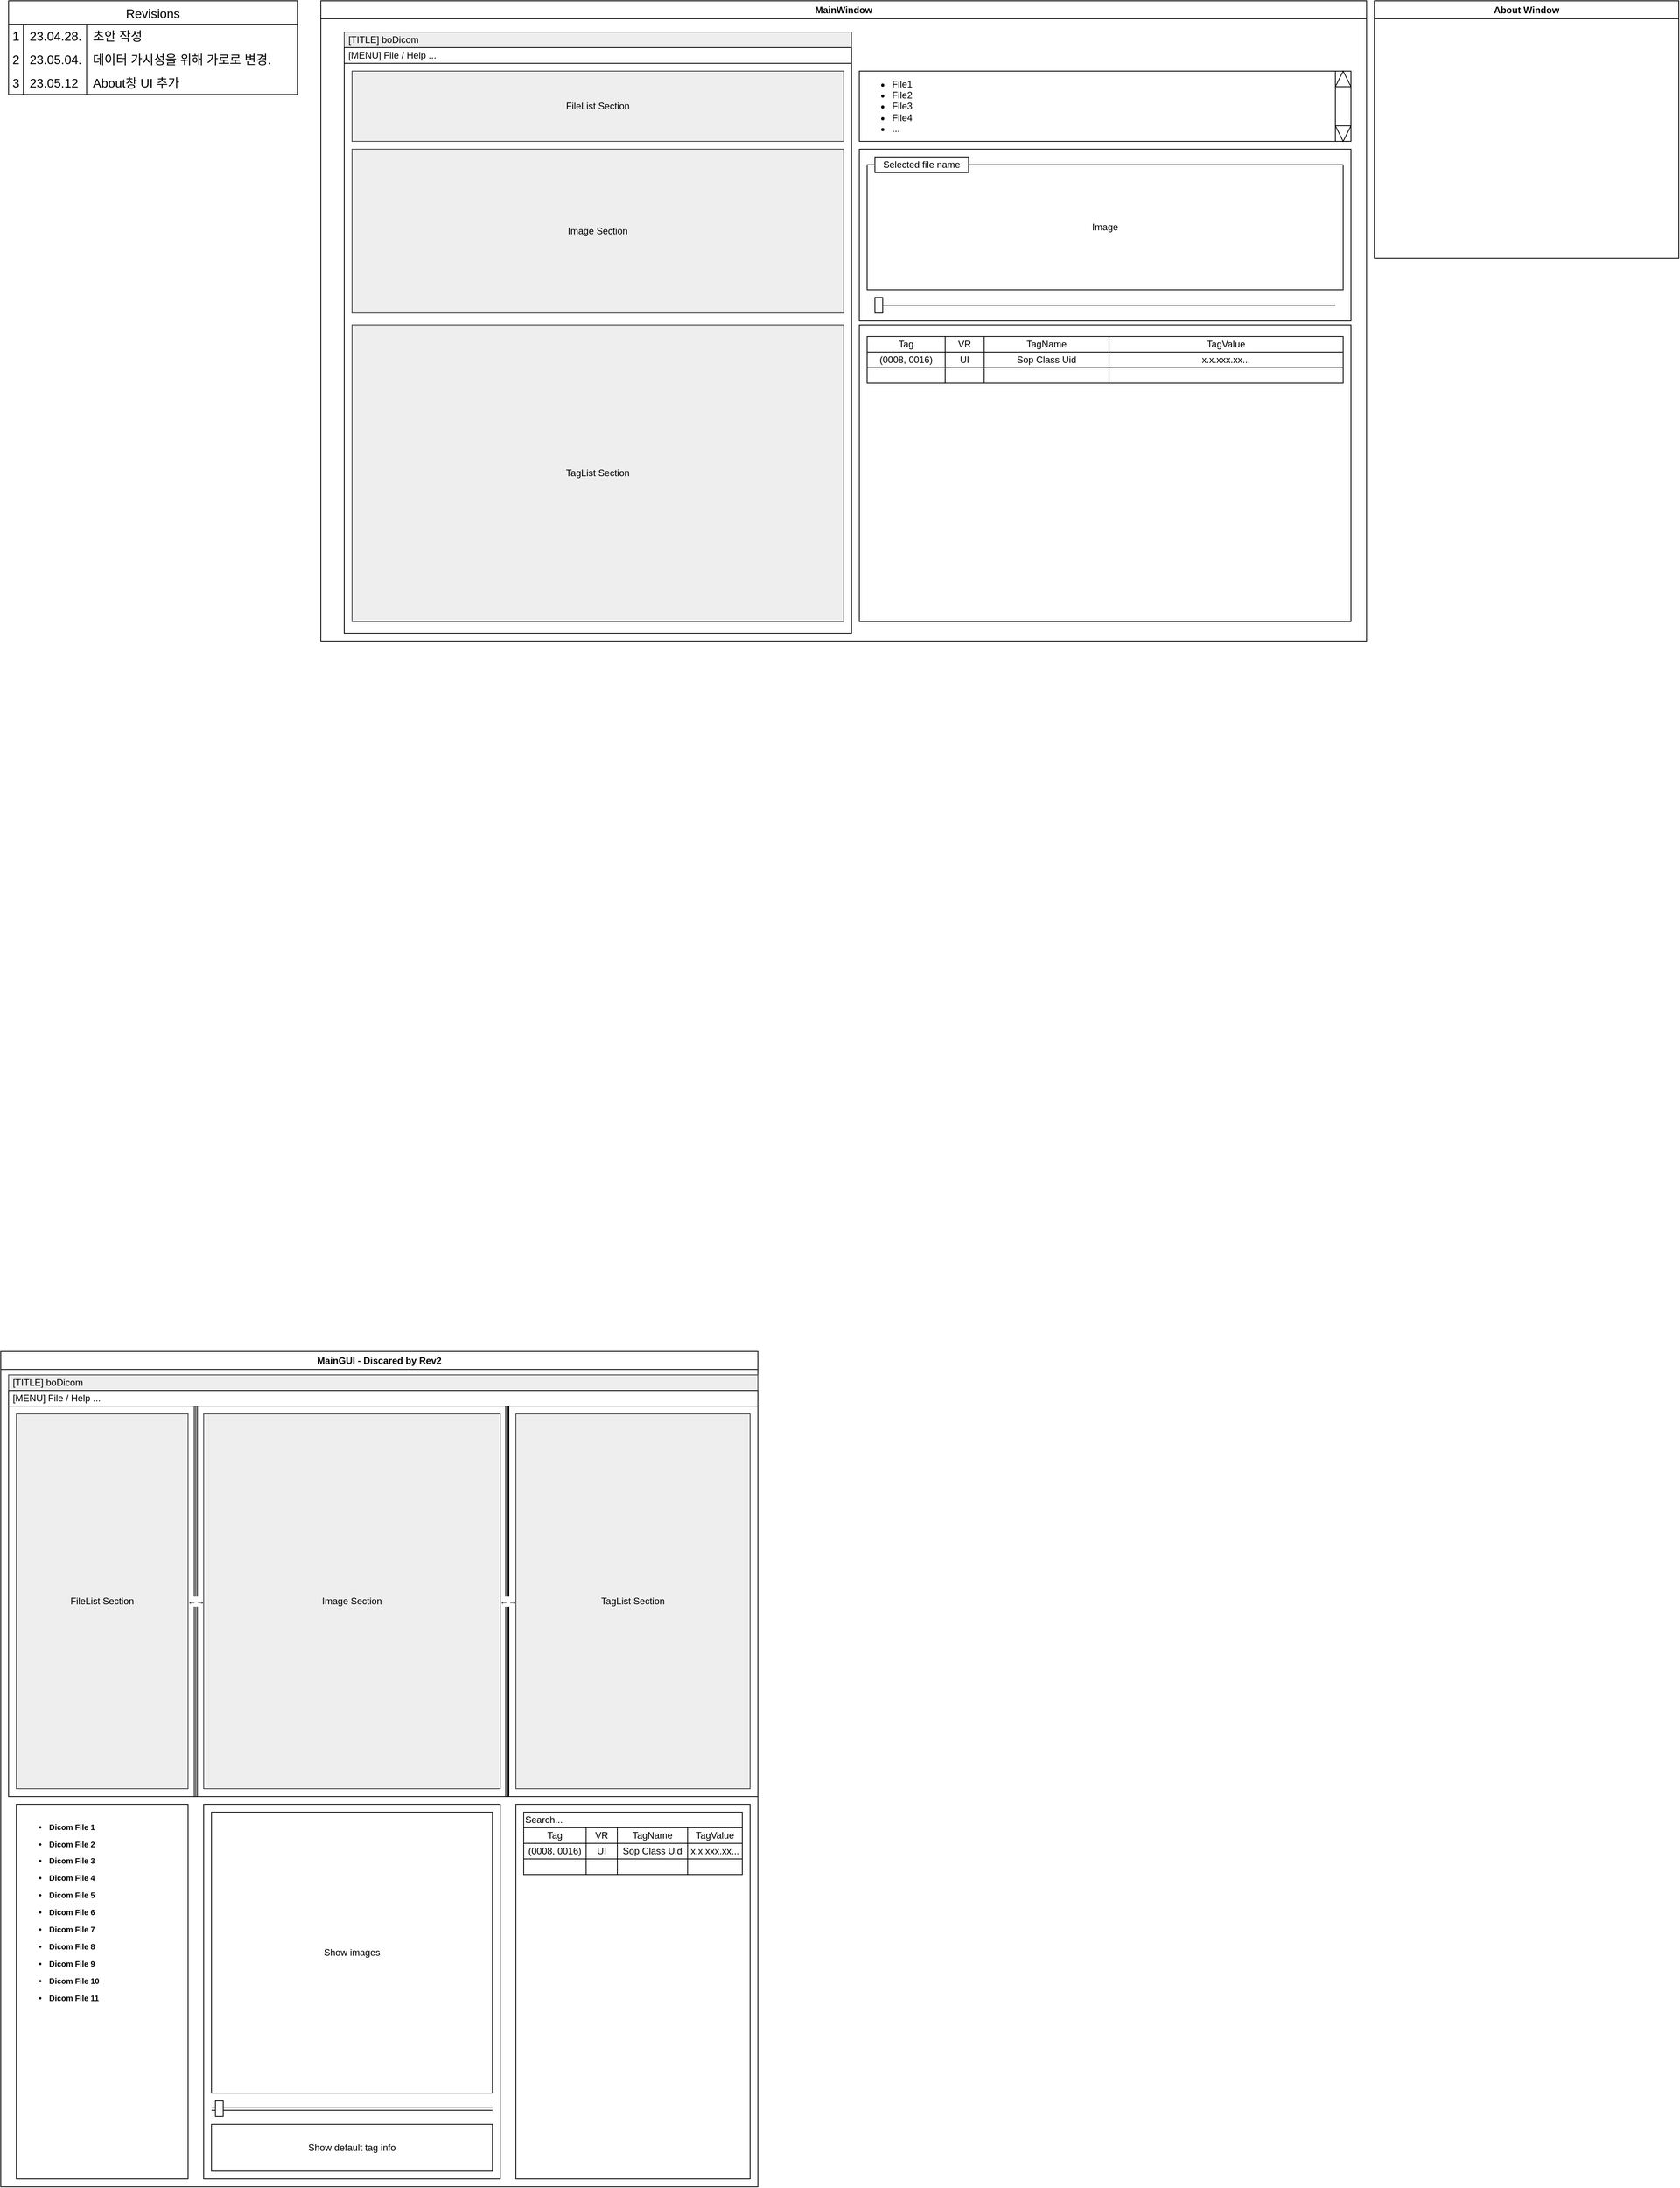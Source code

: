 <mxfile version="21.2.1" type="device">
  <diagram name="Page-1" id="03018318-947c-dd8e-b7a3-06fadd420f32">
    <mxGraphModel dx="2766" dy="989" grid="1" gridSize="10" guides="1" tooltips="1" connect="1" arrows="1" fold="1" page="1" pageScale="1" pageWidth="1100" pageHeight="850" background="#ffffff" math="0" shadow="0">
      <root>
        <mxCell id="0" />
        <mxCell id="1" parent="0" />
        <mxCell id="80iF3O7qkHXSTFUTzdZd-7" value="Revisions" style="shape=table;startSize=30;container=1;collapsible=0;childLayout=tableLayout;fixedRows=1;rowLines=0;fontStyle=0;strokeColor=default;fontSize=16;" vertex="1" parent="1">
          <mxGeometry x="-1070" y="20" width="370" height="120" as="geometry" />
        </mxCell>
        <mxCell id="80iF3O7qkHXSTFUTzdZd-8" value="" style="shape=tableRow;horizontal=0;startSize=0;swimlaneHead=0;swimlaneBody=0;top=0;left=0;bottom=0;right=0;collapsible=0;dropTarget=0;fillColor=none;points=[[0,0.5],[1,0.5]];portConstraint=eastwest;strokeColor=inherit;fontSize=16;" vertex="1" parent="80iF3O7qkHXSTFUTzdZd-7">
          <mxGeometry y="30" width="370" height="30" as="geometry" />
        </mxCell>
        <mxCell id="80iF3O7qkHXSTFUTzdZd-9" value="1" style="shape=partialRectangle;html=1;whiteSpace=wrap;connectable=0;fillColor=none;top=0;left=0;bottom=0;right=0;overflow=hidden;pointerEvents=1;strokeColor=inherit;fontSize=16;" vertex="1" parent="80iF3O7qkHXSTFUTzdZd-8">
          <mxGeometry width="19" height="30" as="geometry">
            <mxRectangle width="19" height="30" as="alternateBounds" />
          </mxGeometry>
        </mxCell>
        <mxCell id="80iF3O7qkHXSTFUTzdZd-10" value="23.04.28.&amp;nbsp;" style="shape=partialRectangle;html=1;whiteSpace=wrap;connectable=0;fillColor=none;top=0;left=0;bottom=0;right=0;align=left;spacingLeft=6;overflow=hidden;strokeColor=inherit;fontSize=16;" vertex="1" parent="80iF3O7qkHXSTFUTzdZd-8">
          <mxGeometry x="19" width="81" height="30" as="geometry">
            <mxRectangle width="81" height="30" as="alternateBounds" />
          </mxGeometry>
        </mxCell>
        <mxCell id="80iF3O7qkHXSTFUTzdZd-17" value="&lt;span style=&quot;color: rgb(0, 0, 0); font-family: Helvetica; font-size: 16px; font-style: normal; font-variant-ligatures: normal; font-variant-caps: normal; font-weight: 400; letter-spacing: normal; orphans: 2; text-align: left; text-indent: 0px; text-transform: none; widows: 2; word-spacing: 0px; -webkit-text-stroke-width: 0px; background-color: rgb(251, 251, 251); text-decoration-thickness: initial; text-decoration-style: initial; text-decoration-color: initial; float: none; display: inline !important;&quot;&gt;초안 작성&lt;/span&gt;" style="shape=partialRectangle;html=1;whiteSpace=wrap;connectable=0;fillColor=none;top=0;left=0;bottom=0;right=0;align=left;spacingLeft=6;overflow=hidden;strokeColor=inherit;fontSize=16;" vertex="1" parent="80iF3O7qkHXSTFUTzdZd-8">
          <mxGeometry x="100" width="270" height="30" as="geometry">
            <mxRectangle width="270" height="30" as="alternateBounds" />
          </mxGeometry>
        </mxCell>
        <mxCell id="80iF3O7qkHXSTFUTzdZd-11" value="" style="shape=tableRow;horizontal=0;startSize=0;swimlaneHead=0;swimlaneBody=0;top=0;left=0;bottom=0;right=0;collapsible=0;dropTarget=0;fillColor=none;points=[[0,0.5],[1,0.5]];portConstraint=eastwest;strokeColor=inherit;fontSize=16;" vertex="1" parent="80iF3O7qkHXSTFUTzdZd-7">
          <mxGeometry y="60" width="370" height="30" as="geometry" />
        </mxCell>
        <mxCell id="80iF3O7qkHXSTFUTzdZd-12" value="2" style="shape=partialRectangle;html=1;whiteSpace=wrap;connectable=0;fillColor=none;top=0;left=0;bottom=0;right=0;overflow=hidden;strokeColor=inherit;fontSize=16;" vertex="1" parent="80iF3O7qkHXSTFUTzdZd-11">
          <mxGeometry width="19" height="30" as="geometry">
            <mxRectangle width="19" height="30" as="alternateBounds" />
          </mxGeometry>
        </mxCell>
        <mxCell id="80iF3O7qkHXSTFUTzdZd-13" value="23.05.04." style="shape=partialRectangle;html=1;whiteSpace=wrap;connectable=0;fillColor=none;top=0;left=0;bottom=0;right=0;align=left;spacingLeft=6;overflow=hidden;strokeColor=inherit;fontSize=16;" vertex="1" parent="80iF3O7qkHXSTFUTzdZd-11">
          <mxGeometry x="19" width="81" height="30" as="geometry">
            <mxRectangle width="81" height="30" as="alternateBounds" />
          </mxGeometry>
        </mxCell>
        <mxCell id="80iF3O7qkHXSTFUTzdZd-18" value="&lt;span style=&quot;color: rgb(0, 0, 0); font-family: Helvetica; font-size: 16px; font-style: normal; font-variant-ligatures: normal; font-variant-caps: normal; font-weight: 400; letter-spacing: normal; orphans: 2; text-align: left; text-indent: 0px; text-transform: none; widows: 2; word-spacing: 0px; -webkit-text-stroke-width: 0px; background-color: rgb(251, 251, 251); text-decoration-thickness: initial; text-decoration-style: initial; text-decoration-color: initial; float: none; display: inline !important;&quot;&gt;데이터 가시성을 위해 가로로 변경.&lt;/span&gt;" style="shape=partialRectangle;html=1;whiteSpace=wrap;connectable=0;fillColor=none;top=0;left=0;bottom=0;right=0;align=left;spacingLeft=6;overflow=hidden;strokeColor=inherit;fontSize=16;" vertex="1" parent="80iF3O7qkHXSTFUTzdZd-11">
          <mxGeometry x="100" width="270" height="30" as="geometry">
            <mxRectangle width="270" height="30" as="alternateBounds" />
          </mxGeometry>
        </mxCell>
        <mxCell id="80iF3O7qkHXSTFUTzdZd-14" value="" style="shape=tableRow;horizontal=0;startSize=0;swimlaneHead=0;swimlaneBody=0;top=0;left=0;bottom=0;right=0;collapsible=0;dropTarget=0;fillColor=none;points=[[0,0.5],[1,0.5]];portConstraint=eastwest;strokeColor=inherit;fontSize=16;" vertex="1" parent="80iF3O7qkHXSTFUTzdZd-7">
          <mxGeometry y="90" width="370" height="30" as="geometry" />
        </mxCell>
        <mxCell id="80iF3O7qkHXSTFUTzdZd-15" value="3" style="shape=partialRectangle;html=1;whiteSpace=wrap;connectable=0;fillColor=none;top=0;left=0;bottom=0;right=0;overflow=hidden;strokeColor=inherit;fontSize=16;" vertex="1" parent="80iF3O7qkHXSTFUTzdZd-14">
          <mxGeometry width="19" height="30" as="geometry">
            <mxRectangle width="19" height="30" as="alternateBounds" />
          </mxGeometry>
        </mxCell>
        <mxCell id="80iF3O7qkHXSTFUTzdZd-16" value="23.05.12" style="shape=partialRectangle;html=1;whiteSpace=wrap;connectable=0;fillColor=none;top=0;left=0;bottom=0;right=0;align=left;spacingLeft=6;overflow=hidden;strokeColor=inherit;fontSize=16;" vertex="1" parent="80iF3O7qkHXSTFUTzdZd-14">
          <mxGeometry x="19" width="81" height="30" as="geometry">
            <mxRectangle width="81" height="30" as="alternateBounds" />
          </mxGeometry>
        </mxCell>
        <mxCell id="80iF3O7qkHXSTFUTzdZd-19" value="About창 UI 추가" style="shape=partialRectangle;html=1;whiteSpace=wrap;connectable=0;fillColor=none;top=0;left=0;bottom=0;right=0;align=left;spacingLeft=6;overflow=hidden;strokeColor=inherit;fontSize=16;" vertex="1" parent="80iF3O7qkHXSTFUTzdZd-14">
          <mxGeometry x="100" width="270" height="30" as="geometry">
            <mxRectangle width="270" height="30" as="alternateBounds" />
          </mxGeometry>
        </mxCell>
        <mxCell id="80iF3O7qkHXSTFUTzdZd-22" value="MainGUI - Discared by Rev2" style="swimlane;whiteSpace=wrap;html=1;" vertex="1" parent="1">
          <mxGeometry x="-1080" y="1750" width="970" height="1070" as="geometry" />
        </mxCell>
        <mxCell id="nP_nll61NOsiGRVxidjP-2" value="" style="rounded=0;whiteSpace=wrap;html=1;" parent="80iF3O7qkHXSTFUTzdZd-22" vertex="1">
          <mxGeometry x="10" y="30" width="960" height="540" as="geometry" />
        </mxCell>
        <mxCell id="nP_nll61NOsiGRVxidjP-3" value="&amp;nbsp;[TITLE] boDicom" style="rounded=0;whiteSpace=wrap;html=1;align=left;fillColor=#eeeeee;strokeColor=#36393d;" parent="80iF3O7qkHXSTFUTzdZd-22" vertex="1">
          <mxGeometry x="10" y="30" width="960" height="20" as="geometry" />
        </mxCell>
        <mxCell id="nP_nll61NOsiGRVxidjP-4" value="&amp;nbsp;[MENU] File / Help ..." style="rounded=0;whiteSpace=wrap;html=1;align=left;" parent="80iF3O7qkHXSTFUTzdZd-22" vertex="1">
          <mxGeometry x="10" y="50" width="960" height="20" as="geometry" />
        </mxCell>
        <mxCell id="nP_nll61NOsiGRVxidjP-5" value="" style="rounded=0;whiteSpace=wrap;html=1;" parent="80iF3O7qkHXSTFUTzdZd-22" vertex="1">
          <mxGeometry x="10" y="70" width="240" height="500" as="geometry" />
        </mxCell>
        <mxCell id="nP_nll61NOsiGRVxidjP-6" value="" style="rounded=0;whiteSpace=wrap;html=1;" parent="80iF3O7qkHXSTFUTzdZd-22" vertex="1">
          <mxGeometry x="250" y="70" width="400" height="500" as="geometry" />
        </mxCell>
        <mxCell id="nP_nll61NOsiGRVxidjP-7" value="" style="rounded=0;whiteSpace=wrap;html=1;" parent="80iF3O7qkHXSTFUTzdZd-22" vertex="1">
          <mxGeometry x="650" y="70" width="320" height="500" as="geometry" />
        </mxCell>
        <mxCell id="nP_nll61NOsiGRVxidjP-15" value="←→  " style="shape=link;html=1;rounded=0;exitX=0;exitY=0;exitDx=0;exitDy=0;entryX=1;entryY=1;entryDx=0;entryDy=0;" parent="80iF3O7qkHXSTFUTzdZd-22" source="nP_nll61NOsiGRVxidjP-6" target="nP_nll61NOsiGRVxidjP-5" edge="1">
          <mxGeometry width="100" relative="1" as="geometry">
            <mxPoint x="440" y="330" as="sourcePoint" />
            <mxPoint x="540" y="330" as="targetPoint" />
          </mxGeometry>
        </mxCell>
        <mxCell id="nP_nll61NOsiGRVxidjP-16" value="" style="shape=link;html=1;rounded=0;exitX=0;exitY=0;exitDx=0;exitDy=0;entryX=1;entryY=1;entryDx=0;entryDy=0;" parent="80iF3O7qkHXSTFUTzdZd-22" edge="1">
          <mxGeometry width="100" relative="1" as="geometry">
            <mxPoint x="649" y="70" as="sourcePoint" />
            <mxPoint x="649" y="570" as="targetPoint" />
          </mxGeometry>
        </mxCell>
        <mxCell id="nP_nll61NOsiGRVxidjP-17" value="←→  " style="edgeLabel;html=1;align=center;verticalAlign=middle;resizable=0;points=[];" parent="nP_nll61NOsiGRVxidjP-16" vertex="1" connectable="0">
          <mxGeometry x="0.108" y="4" relative="1" as="geometry">
            <mxPoint x="-3" y="-27" as="offset" />
          </mxGeometry>
        </mxCell>
        <mxCell id="nP_nll61NOsiGRVxidjP-18" value="Image Section" style="rounded=0;whiteSpace=wrap;html=1;fillColor=#eeeeee;strokeColor=#36393d;" parent="80iF3O7qkHXSTFUTzdZd-22" vertex="1">
          <mxGeometry x="260" y="80" width="380" height="480" as="geometry" />
        </mxCell>
        <mxCell id="nP_nll61NOsiGRVxidjP-19" value="FileList Section" style="rounded=0;whiteSpace=wrap;html=1;fillColor=#eeeeee;strokeColor=#36393d;" parent="80iF3O7qkHXSTFUTzdZd-22" vertex="1">
          <mxGeometry x="20" y="80" width="220" height="480" as="geometry" />
        </mxCell>
        <mxCell id="nP_nll61NOsiGRVxidjP-20" value="TagList Section" style="rounded=0;whiteSpace=wrap;html=1;fillColor=#eeeeee;strokeColor=#36393d;" parent="80iF3O7qkHXSTFUTzdZd-22" vertex="1">
          <mxGeometry x="660" y="80" width="300" height="480" as="geometry" />
        </mxCell>
        <mxCell id="nP_nll61NOsiGRVxidjP-21" value="" style="rounded=0;whiteSpace=wrap;html=1;" parent="80iF3O7qkHXSTFUTzdZd-22" vertex="1">
          <mxGeometry x="260" y="580" width="380" height="480" as="geometry" />
        </mxCell>
        <mxCell id="nP_nll61NOsiGRVxidjP-22" value="" style="rounded=0;whiteSpace=wrap;html=1;" parent="80iF3O7qkHXSTFUTzdZd-22" vertex="1">
          <mxGeometry x="20" y="580" width="220" height="480" as="geometry" />
        </mxCell>
        <mxCell id="nP_nll61NOsiGRVxidjP-40" value="&lt;h5&gt;&lt;ul&gt;&lt;li&gt;Dicom File 1&lt;/li&gt;&lt;/ul&gt;&lt;ul&gt;&lt;li style=&quot;border-color: var(--border-color);&quot;&gt;Dicom File 2&lt;/li&gt;&lt;/ul&gt;&lt;ul&gt;&lt;li style=&quot;border-color: var(--border-color);&quot;&gt;Dicom File 3&lt;/li&gt;&lt;/ul&gt;&lt;ul&gt;&lt;li style=&quot;border-color: var(--border-color);&quot;&gt;Dicom File 4&lt;/li&gt;&lt;/ul&gt;&lt;ul&gt;&lt;li style=&quot;border-color: var(--border-color);&quot;&gt;Dicom File 5&lt;/li&gt;&lt;/ul&gt;&lt;ul&gt;&lt;li style=&quot;border-color: var(--border-color);&quot;&gt;Dicom File 6&lt;/li&gt;&lt;/ul&gt;&lt;ul&gt;&lt;li style=&quot;border-color: var(--border-color);&quot;&gt;Dicom File 7&lt;/li&gt;&lt;/ul&gt;&lt;ul&gt;&lt;li style=&quot;border-color: var(--border-color);&quot;&gt;Dicom File 8&lt;/li&gt;&lt;/ul&gt;&lt;ul&gt;&lt;li style=&quot;border-color: var(--border-color);&quot;&gt;Dicom File 9&lt;/li&gt;&lt;/ul&gt;&lt;ul&gt;&lt;li style=&quot;border-color: var(--border-color);&quot;&gt;Dicom File 10&lt;/li&gt;&lt;/ul&gt;&lt;ul&gt;&lt;li style=&quot;border-color: var(--border-color);&quot;&gt;Dicom File 11&lt;/li&gt;&lt;/ul&gt;&lt;/h5&gt;" style="text;strokeColor=none;fillColor=none;html=1;whiteSpace=wrap;verticalAlign=top;overflow=hidden;" parent="80iF3O7qkHXSTFUTzdZd-22" vertex="1">
          <mxGeometry x="20" y="580" width="220" height="480" as="geometry" />
        </mxCell>
        <mxCell id="nP_nll61NOsiGRVxidjP-41" value="Show images" style="rounded=0;whiteSpace=wrap;html=1;" parent="80iF3O7qkHXSTFUTzdZd-22" vertex="1">
          <mxGeometry x="270" y="590" width="360" height="360" as="geometry" />
        </mxCell>
        <mxCell id="nP_nll61NOsiGRVxidjP-47" value="" style="shape=link;html=1;rounded=0;" parent="80iF3O7qkHXSTFUTzdZd-22" target="nP_nll61NOsiGRVxidjP-46" edge="1">
          <mxGeometry width="100" relative="1" as="geometry">
            <mxPoint x="270" y="970" as="sourcePoint" />
            <mxPoint x="630" y="970" as="targetPoint" />
          </mxGeometry>
        </mxCell>
        <mxCell id="nP_nll61NOsiGRVxidjP-48" value="" style="group" parent="80iF3O7qkHXSTFUTzdZd-22" vertex="1" connectable="0">
          <mxGeometry x="275" y="960" width="355" height="20" as="geometry" />
        </mxCell>
        <mxCell id="nP_nll61NOsiGRVxidjP-45" value="" style="shape=link;html=1;rounded=0;" parent="nP_nll61NOsiGRVxidjP-48" source="nP_nll61NOsiGRVxidjP-46" edge="1">
          <mxGeometry width="100" relative="1" as="geometry">
            <mxPoint x="-5" y="10" as="sourcePoint" />
            <mxPoint x="355" y="10" as="targetPoint" />
          </mxGeometry>
        </mxCell>
        <mxCell id="nP_nll61NOsiGRVxidjP-46" value="" style="rounded=0;whiteSpace=wrap;html=1;" parent="nP_nll61NOsiGRVxidjP-48" vertex="1">
          <mxGeometry width="10" height="20" as="geometry" />
        </mxCell>
        <mxCell id="nP_nll61NOsiGRVxidjP-50" value="Show default tag info" style="rounded=0;whiteSpace=wrap;html=1;" parent="80iF3O7qkHXSTFUTzdZd-22" vertex="1">
          <mxGeometry x="270" y="990" width="360" height="60" as="geometry" />
        </mxCell>
        <mxCell id="nP_nll61NOsiGRVxidjP-51" value="" style="rounded=0;whiteSpace=wrap;html=1;" parent="80iF3O7qkHXSTFUTzdZd-22" vertex="1">
          <mxGeometry x="660" y="580" width="300" height="480" as="geometry" />
        </mxCell>
        <mxCell id="nP_nll61NOsiGRVxidjP-52" value="Search..." style="rounded=0;whiteSpace=wrap;html=1;align=left;" parent="80iF3O7qkHXSTFUTzdZd-22" vertex="1">
          <mxGeometry x="670" y="590" width="280" height="20" as="geometry" />
        </mxCell>
        <mxCell id="nP_nll61NOsiGRVxidjP-80" value="" style="shape=table;startSize=0;container=1;collapsible=0;childLayout=tableLayout;fontSize=16;" parent="80iF3O7qkHXSTFUTzdZd-22" vertex="1">
          <mxGeometry x="670" y="610" width="280" height="60" as="geometry" />
        </mxCell>
        <mxCell id="nP_nll61NOsiGRVxidjP-81" value="" style="shape=tableRow;horizontal=0;startSize=0;swimlaneHead=0;swimlaneBody=0;strokeColor=inherit;top=0;left=0;bottom=0;right=0;collapsible=0;dropTarget=0;fillColor=none;points=[[0,0.5],[1,0.5]];portConstraint=eastwest;fontSize=16;" parent="nP_nll61NOsiGRVxidjP-80" vertex="1">
          <mxGeometry width="280" height="20" as="geometry" />
        </mxCell>
        <mxCell id="nP_nll61NOsiGRVxidjP-82" value="Tag" style="shape=partialRectangle;html=1;whiteSpace=wrap;connectable=0;strokeColor=inherit;overflow=hidden;fillColor=none;top=0;left=0;bottom=0;right=0;pointerEvents=1;fontSize=12;" parent="nP_nll61NOsiGRVxidjP-81" vertex="1">
          <mxGeometry width="80" height="20" as="geometry">
            <mxRectangle width="80" height="20" as="alternateBounds" />
          </mxGeometry>
        </mxCell>
        <mxCell id="nP_nll61NOsiGRVxidjP-83" value="VR" style="shape=partialRectangle;html=1;whiteSpace=wrap;connectable=0;strokeColor=inherit;overflow=hidden;fillColor=none;top=0;left=0;bottom=0;right=0;pointerEvents=1;fontSize=12;" parent="nP_nll61NOsiGRVxidjP-81" vertex="1">
          <mxGeometry x="80" width="40" height="20" as="geometry">
            <mxRectangle width="40" height="20" as="alternateBounds" />
          </mxGeometry>
        </mxCell>
        <mxCell id="nP_nll61NOsiGRVxidjP-84" value="TagName" style="shape=partialRectangle;html=1;whiteSpace=wrap;connectable=0;strokeColor=inherit;overflow=hidden;fillColor=none;top=0;left=0;bottom=0;right=0;pointerEvents=1;fontSize=12;" parent="nP_nll61NOsiGRVxidjP-81" vertex="1">
          <mxGeometry x="120" width="90" height="20" as="geometry">
            <mxRectangle width="90" height="20" as="alternateBounds" />
          </mxGeometry>
        </mxCell>
        <mxCell id="nP_nll61NOsiGRVxidjP-93" value="TagValue" style="shape=partialRectangle;html=1;whiteSpace=wrap;connectable=0;strokeColor=inherit;overflow=hidden;fillColor=none;top=0;left=0;bottom=0;right=0;pointerEvents=1;fontSize=12;" parent="nP_nll61NOsiGRVxidjP-81" vertex="1">
          <mxGeometry x="210" width="70" height="20" as="geometry">
            <mxRectangle width="70" height="20" as="alternateBounds" />
          </mxGeometry>
        </mxCell>
        <mxCell id="nP_nll61NOsiGRVxidjP-85" value="" style="shape=tableRow;horizontal=0;startSize=0;swimlaneHead=0;swimlaneBody=0;strokeColor=inherit;top=0;left=0;bottom=0;right=0;collapsible=0;dropTarget=0;fillColor=none;points=[[0,0.5],[1,0.5]];portConstraint=eastwest;fontSize=16;" parent="nP_nll61NOsiGRVxidjP-80" vertex="1">
          <mxGeometry y="20" width="280" height="20" as="geometry" />
        </mxCell>
        <mxCell id="nP_nll61NOsiGRVxidjP-86" value="(0008, 0016)" style="shape=partialRectangle;html=1;whiteSpace=wrap;connectable=0;strokeColor=inherit;overflow=hidden;fillColor=none;top=0;left=0;bottom=0;right=0;pointerEvents=1;fontSize=12;" parent="nP_nll61NOsiGRVxidjP-85" vertex="1">
          <mxGeometry width="80" height="20" as="geometry">
            <mxRectangle width="80" height="20" as="alternateBounds" />
          </mxGeometry>
        </mxCell>
        <mxCell id="nP_nll61NOsiGRVxidjP-87" value="UI" style="shape=partialRectangle;html=1;whiteSpace=wrap;connectable=0;strokeColor=inherit;overflow=hidden;fillColor=none;top=0;left=0;bottom=0;right=0;pointerEvents=1;fontSize=12;" parent="nP_nll61NOsiGRVxidjP-85" vertex="1">
          <mxGeometry x="80" width="40" height="20" as="geometry">
            <mxRectangle width="40" height="20" as="alternateBounds" />
          </mxGeometry>
        </mxCell>
        <mxCell id="nP_nll61NOsiGRVxidjP-88" value="Sop Class Uid" style="shape=partialRectangle;html=1;whiteSpace=wrap;connectable=0;strokeColor=inherit;overflow=hidden;fillColor=none;top=0;left=0;bottom=0;right=0;pointerEvents=1;fontSize=12;" parent="nP_nll61NOsiGRVxidjP-85" vertex="1">
          <mxGeometry x="120" width="90" height="20" as="geometry">
            <mxRectangle width="90" height="20" as="alternateBounds" />
          </mxGeometry>
        </mxCell>
        <mxCell id="nP_nll61NOsiGRVxidjP-94" value="x.x.xxx.xx..." style="shape=partialRectangle;html=1;whiteSpace=wrap;connectable=0;strokeColor=inherit;overflow=hidden;fillColor=none;top=0;left=0;bottom=0;right=0;pointerEvents=1;fontSize=12;" parent="nP_nll61NOsiGRVxidjP-85" vertex="1">
          <mxGeometry x="210" width="70" height="20" as="geometry">
            <mxRectangle width="70" height="20" as="alternateBounds" />
          </mxGeometry>
        </mxCell>
        <mxCell id="nP_nll61NOsiGRVxidjP-89" value="" style="shape=tableRow;horizontal=0;startSize=0;swimlaneHead=0;swimlaneBody=0;strokeColor=inherit;top=0;left=0;bottom=0;right=0;collapsible=0;dropTarget=0;fillColor=none;points=[[0,0.5],[1,0.5]];portConstraint=eastwest;fontSize=16;" parent="nP_nll61NOsiGRVxidjP-80" vertex="1">
          <mxGeometry y="40" width="280" height="20" as="geometry" />
        </mxCell>
        <mxCell id="nP_nll61NOsiGRVxidjP-90" value="" style="shape=partialRectangle;html=1;whiteSpace=wrap;connectable=0;strokeColor=inherit;overflow=hidden;fillColor=none;top=0;left=0;bottom=0;right=0;pointerEvents=1;fontSize=12;" parent="nP_nll61NOsiGRVxidjP-89" vertex="1">
          <mxGeometry width="80" height="20" as="geometry">
            <mxRectangle width="80" height="20" as="alternateBounds" />
          </mxGeometry>
        </mxCell>
        <mxCell id="nP_nll61NOsiGRVxidjP-91" value="" style="shape=partialRectangle;html=1;whiteSpace=wrap;connectable=0;strokeColor=inherit;overflow=hidden;fillColor=none;top=0;left=0;bottom=0;right=0;pointerEvents=1;fontSize=12;" parent="nP_nll61NOsiGRVxidjP-89" vertex="1">
          <mxGeometry x="80" width="40" height="20" as="geometry">
            <mxRectangle width="40" height="20" as="alternateBounds" />
          </mxGeometry>
        </mxCell>
        <mxCell id="nP_nll61NOsiGRVxidjP-92" value="" style="shape=partialRectangle;html=1;whiteSpace=wrap;connectable=0;strokeColor=inherit;overflow=hidden;fillColor=none;top=0;left=0;bottom=0;right=0;pointerEvents=1;fontSize=12;" parent="nP_nll61NOsiGRVxidjP-89" vertex="1">
          <mxGeometry x="120" width="90" height="20" as="geometry">
            <mxRectangle width="90" height="20" as="alternateBounds" />
          </mxGeometry>
        </mxCell>
        <mxCell id="nP_nll61NOsiGRVxidjP-95" style="shape=partialRectangle;html=1;whiteSpace=wrap;connectable=0;strokeColor=inherit;overflow=hidden;fillColor=none;top=0;left=0;bottom=0;right=0;pointerEvents=1;fontSize=12;" parent="nP_nll61NOsiGRVxidjP-89" vertex="1">
          <mxGeometry x="210" width="70" height="20" as="geometry">
            <mxRectangle width="70" height="20" as="alternateBounds" />
          </mxGeometry>
        </mxCell>
        <mxCell id="80iF3O7qkHXSTFUTzdZd-23" value="MainWindow" style="swimlane;whiteSpace=wrap;html=1;" vertex="1" parent="1">
          <mxGeometry x="-670" y="20" width="1340" height="820" as="geometry" />
        </mxCell>
        <mxCell id="80iF3O7qkHXSTFUTzdZd-20" value="&amp;nbsp;[TITLE] boDicom" style="rounded=0;whiteSpace=wrap;html=1;align=left;fillColor=#eeeeee;strokeColor=#36393d;" vertex="1" parent="80iF3O7qkHXSTFUTzdZd-23">
          <mxGeometry x="30" y="40" width="650" height="20" as="geometry" />
        </mxCell>
        <mxCell id="80iF3O7qkHXSTFUTzdZd-21" value="&amp;nbsp;[MENU] File / Help ..." style="rounded=0;whiteSpace=wrap;html=1;align=left;" vertex="1" parent="80iF3O7qkHXSTFUTzdZd-23">
          <mxGeometry x="30" y="60" width="650" height="20" as="geometry" />
        </mxCell>
        <mxCell id="80iF3O7qkHXSTFUTzdZd-24" value="" style="rounded=0;whiteSpace=wrap;html=1;align=left;" vertex="1" parent="80iF3O7qkHXSTFUTzdZd-23">
          <mxGeometry x="30" y="80" width="650" height="730" as="geometry" />
        </mxCell>
        <mxCell id="80iF3O7qkHXSTFUTzdZd-25" value="FileList Section" style="rounded=0;whiteSpace=wrap;html=1;fillColor=#eeeeee;strokeColor=#36393d;" vertex="1" parent="80iF3O7qkHXSTFUTzdZd-23">
          <mxGeometry x="40" y="90" width="630" height="90" as="geometry" />
        </mxCell>
        <mxCell id="80iF3O7qkHXSTFUTzdZd-26" value="Image Section" style="rounded=0;whiteSpace=wrap;html=1;fillColor=#eeeeee;strokeColor=#36393d;" vertex="1" parent="80iF3O7qkHXSTFUTzdZd-23">
          <mxGeometry x="40" y="190" width="630" height="210" as="geometry" />
        </mxCell>
        <mxCell id="80iF3O7qkHXSTFUTzdZd-27" value="TagList Section" style="rounded=0;whiteSpace=wrap;html=1;fillColor=#eeeeee;strokeColor=#36393d;" vertex="1" parent="80iF3O7qkHXSTFUTzdZd-23">
          <mxGeometry x="40" y="415" width="630" height="380" as="geometry" />
        </mxCell>
        <mxCell id="80iF3O7qkHXSTFUTzdZd-29" value="&lt;ul&gt;&lt;li&gt;File1&lt;/li&gt;&lt;li&gt;File2&lt;/li&gt;&lt;li&gt;File3&lt;/li&gt;&lt;li&gt;File4&lt;/li&gt;&lt;li&gt;...&lt;/li&gt;&lt;/ul&gt;" style="rounded=0;whiteSpace=wrap;html=1;align=left;" vertex="1" parent="80iF3O7qkHXSTFUTzdZd-23">
          <mxGeometry x="690" y="90" width="630" height="90" as="geometry" />
        </mxCell>
        <mxCell id="80iF3O7qkHXSTFUTzdZd-30" value="" style="rounded=0;whiteSpace=wrap;html=1;" vertex="1" parent="80iF3O7qkHXSTFUTzdZd-23">
          <mxGeometry x="1300" y="90" width="20" height="90" as="geometry" />
        </mxCell>
        <mxCell id="80iF3O7qkHXSTFUTzdZd-32" value="" style="triangle;whiteSpace=wrap;html=1;rotation=90;" vertex="1" parent="80iF3O7qkHXSTFUTzdZd-23">
          <mxGeometry x="1300" y="160" width="20" height="20" as="geometry" />
        </mxCell>
        <mxCell id="80iF3O7qkHXSTFUTzdZd-33" value="" style="triangle;whiteSpace=wrap;html=1;rotation=-90;" vertex="1" parent="80iF3O7qkHXSTFUTzdZd-23">
          <mxGeometry x="1300" y="90" width="20" height="20" as="geometry" />
        </mxCell>
        <mxCell id="80iF3O7qkHXSTFUTzdZd-34" value="" style="rounded=0;whiteSpace=wrap;html=1;" vertex="1" parent="80iF3O7qkHXSTFUTzdZd-23">
          <mxGeometry x="690" y="190" width="630" height="220" as="geometry" />
        </mxCell>
        <mxCell id="80iF3O7qkHXSTFUTzdZd-35" value="Image" style="rounded=0;whiteSpace=wrap;html=1;" vertex="1" parent="80iF3O7qkHXSTFUTzdZd-23">
          <mxGeometry x="700" y="210" width="610" height="160" as="geometry" />
        </mxCell>
        <mxCell id="80iF3O7qkHXSTFUTzdZd-37" value="Selected file name" style="rounded=0;whiteSpace=wrap;html=1;" vertex="1" parent="80iF3O7qkHXSTFUTzdZd-23">
          <mxGeometry x="710" y="200" width="120" height="20" as="geometry" />
        </mxCell>
        <mxCell id="80iF3O7qkHXSTFUTzdZd-38" value="" style="endArrow=none;html=1;rounded=0;" edge="1" parent="80iF3O7qkHXSTFUTzdZd-23" source="80iF3O7qkHXSTFUTzdZd-39">
          <mxGeometry width="50" height="50" relative="1" as="geometry">
            <mxPoint x="700" y="390" as="sourcePoint" />
            <mxPoint x="1300" y="390" as="targetPoint" />
          </mxGeometry>
        </mxCell>
        <mxCell id="80iF3O7qkHXSTFUTzdZd-41" value="" style="endArrow=none;html=1;rounded=0;" edge="1" parent="80iF3O7qkHXSTFUTzdZd-23" target="80iF3O7qkHXSTFUTzdZd-39">
          <mxGeometry width="50" height="50" relative="1" as="geometry">
            <mxPoint x="720" y="400" as="sourcePoint" />
            <mxPoint x="1320" y="400" as="targetPoint" />
          </mxGeometry>
        </mxCell>
        <mxCell id="80iF3O7qkHXSTFUTzdZd-39" value="" style="rounded=0;whiteSpace=wrap;html=1;" vertex="1" parent="80iF3O7qkHXSTFUTzdZd-23">
          <mxGeometry x="710" y="380" width="10" height="20" as="geometry" />
        </mxCell>
        <mxCell id="80iF3O7qkHXSTFUTzdZd-42" value="" style="rounded=0;whiteSpace=wrap;html=1;" vertex="1" parent="80iF3O7qkHXSTFUTzdZd-23">
          <mxGeometry x="690" y="415" width="630" height="380" as="geometry" />
        </mxCell>
        <mxCell id="80iF3O7qkHXSTFUTzdZd-43" value="" style="shape=table;startSize=0;container=1;collapsible=0;childLayout=tableLayout;fontSize=16;" vertex="1" parent="1">
          <mxGeometry x="30" y="450" width="610" height="60" as="geometry" />
        </mxCell>
        <mxCell id="80iF3O7qkHXSTFUTzdZd-44" value="" style="shape=tableRow;horizontal=0;startSize=0;swimlaneHead=0;swimlaneBody=0;strokeColor=inherit;top=0;left=0;bottom=0;right=0;collapsible=0;dropTarget=0;fillColor=none;points=[[0,0.5],[1,0.5]];portConstraint=eastwest;fontSize=16;" vertex="1" parent="80iF3O7qkHXSTFUTzdZd-43">
          <mxGeometry width="610" height="20" as="geometry" />
        </mxCell>
        <mxCell id="80iF3O7qkHXSTFUTzdZd-45" value="Tag" style="shape=partialRectangle;html=1;whiteSpace=wrap;connectable=0;strokeColor=inherit;overflow=hidden;fillColor=none;top=0;left=0;bottom=0;right=0;pointerEvents=1;fontSize=12;" vertex="1" parent="80iF3O7qkHXSTFUTzdZd-44">
          <mxGeometry width="100" height="20" as="geometry">
            <mxRectangle width="100" height="20" as="alternateBounds" />
          </mxGeometry>
        </mxCell>
        <mxCell id="80iF3O7qkHXSTFUTzdZd-46" value="VR" style="shape=partialRectangle;html=1;whiteSpace=wrap;connectable=0;strokeColor=inherit;overflow=hidden;fillColor=none;top=0;left=0;bottom=0;right=0;pointerEvents=1;fontSize=12;" vertex="1" parent="80iF3O7qkHXSTFUTzdZd-44">
          <mxGeometry x="100" width="50" height="20" as="geometry">
            <mxRectangle width="50" height="20" as="alternateBounds" />
          </mxGeometry>
        </mxCell>
        <mxCell id="80iF3O7qkHXSTFUTzdZd-47" value="TagName" style="shape=partialRectangle;html=1;whiteSpace=wrap;connectable=0;strokeColor=inherit;overflow=hidden;fillColor=none;top=0;left=0;bottom=0;right=0;pointerEvents=1;fontSize=12;" vertex="1" parent="80iF3O7qkHXSTFUTzdZd-44">
          <mxGeometry x="150" width="160" height="20" as="geometry">
            <mxRectangle width="160" height="20" as="alternateBounds" />
          </mxGeometry>
        </mxCell>
        <mxCell id="80iF3O7qkHXSTFUTzdZd-48" value="TagValue" style="shape=partialRectangle;html=1;whiteSpace=wrap;connectable=0;strokeColor=inherit;overflow=hidden;fillColor=none;top=0;left=0;bottom=0;right=0;pointerEvents=1;fontSize=12;" vertex="1" parent="80iF3O7qkHXSTFUTzdZd-44">
          <mxGeometry x="310" width="300" height="20" as="geometry">
            <mxRectangle width="300" height="20" as="alternateBounds" />
          </mxGeometry>
        </mxCell>
        <mxCell id="80iF3O7qkHXSTFUTzdZd-49" value="" style="shape=tableRow;horizontal=0;startSize=0;swimlaneHead=0;swimlaneBody=0;strokeColor=inherit;top=0;left=0;bottom=0;right=0;collapsible=0;dropTarget=0;fillColor=none;points=[[0,0.5],[1,0.5]];portConstraint=eastwest;fontSize=16;" vertex="1" parent="80iF3O7qkHXSTFUTzdZd-43">
          <mxGeometry y="20" width="610" height="20" as="geometry" />
        </mxCell>
        <mxCell id="80iF3O7qkHXSTFUTzdZd-50" value="(0008, 0016)" style="shape=partialRectangle;html=1;whiteSpace=wrap;connectable=0;strokeColor=inherit;overflow=hidden;fillColor=none;top=0;left=0;bottom=0;right=0;pointerEvents=1;fontSize=12;" vertex="1" parent="80iF3O7qkHXSTFUTzdZd-49">
          <mxGeometry width="100" height="20" as="geometry">
            <mxRectangle width="100" height="20" as="alternateBounds" />
          </mxGeometry>
        </mxCell>
        <mxCell id="80iF3O7qkHXSTFUTzdZd-51" value="UI" style="shape=partialRectangle;html=1;whiteSpace=wrap;connectable=0;strokeColor=inherit;overflow=hidden;fillColor=none;top=0;left=0;bottom=0;right=0;pointerEvents=1;fontSize=12;" vertex="1" parent="80iF3O7qkHXSTFUTzdZd-49">
          <mxGeometry x="100" width="50" height="20" as="geometry">
            <mxRectangle width="50" height="20" as="alternateBounds" />
          </mxGeometry>
        </mxCell>
        <mxCell id="80iF3O7qkHXSTFUTzdZd-52" value="Sop Class Uid" style="shape=partialRectangle;html=1;whiteSpace=wrap;connectable=0;strokeColor=inherit;overflow=hidden;fillColor=none;top=0;left=0;bottom=0;right=0;pointerEvents=1;fontSize=12;" vertex="1" parent="80iF3O7qkHXSTFUTzdZd-49">
          <mxGeometry x="150" width="160" height="20" as="geometry">
            <mxRectangle width="160" height="20" as="alternateBounds" />
          </mxGeometry>
        </mxCell>
        <mxCell id="80iF3O7qkHXSTFUTzdZd-53" value="x.x.xxx.xx..." style="shape=partialRectangle;html=1;whiteSpace=wrap;connectable=0;strokeColor=inherit;overflow=hidden;fillColor=none;top=0;left=0;bottom=0;right=0;pointerEvents=1;fontSize=12;" vertex="1" parent="80iF3O7qkHXSTFUTzdZd-49">
          <mxGeometry x="310" width="300" height="20" as="geometry">
            <mxRectangle width="300" height="20" as="alternateBounds" />
          </mxGeometry>
        </mxCell>
        <mxCell id="80iF3O7qkHXSTFUTzdZd-54" value="" style="shape=tableRow;horizontal=0;startSize=0;swimlaneHead=0;swimlaneBody=0;strokeColor=inherit;top=0;left=0;bottom=0;right=0;collapsible=0;dropTarget=0;fillColor=none;points=[[0,0.5],[1,0.5]];portConstraint=eastwest;fontSize=16;" vertex="1" parent="80iF3O7qkHXSTFUTzdZd-43">
          <mxGeometry y="40" width="610" height="20" as="geometry" />
        </mxCell>
        <mxCell id="80iF3O7qkHXSTFUTzdZd-55" value="" style="shape=partialRectangle;html=1;whiteSpace=wrap;connectable=0;strokeColor=inherit;overflow=hidden;fillColor=none;top=0;left=0;bottom=0;right=0;pointerEvents=1;fontSize=12;" vertex="1" parent="80iF3O7qkHXSTFUTzdZd-54">
          <mxGeometry width="100" height="20" as="geometry">
            <mxRectangle width="100" height="20" as="alternateBounds" />
          </mxGeometry>
        </mxCell>
        <mxCell id="80iF3O7qkHXSTFUTzdZd-56" value="" style="shape=partialRectangle;html=1;whiteSpace=wrap;connectable=0;strokeColor=inherit;overflow=hidden;fillColor=none;top=0;left=0;bottom=0;right=0;pointerEvents=1;fontSize=12;" vertex="1" parent="80iF3O7qkHXSTFUTzdZd-54">
          <mxGeometry x="100" width="50" height="20" as="geometry">
            <mxRectangle width="50" height="20" as="alternateBounds" />
          </mxGeometry>
        </mxCell>
        <mxCell id="80iF3O7qkHXSTFUTzdZd-57" value="" style="shape=partialRectangle;html=1;whiteSpace=wrap;connectable=0;strokeColor=inherit;overflow=hidden;fillColor=none;top=0;left=0;bottom=0;right=0;pointerEvents=1;fontSize=12;" vertex="1" parent="80iF3O7qkHXSTFUTzdZd-54">
          <mxGeometry x="150" width="160" height="20" as="geometry">
            <mxRectangle width="160" height="20" as="alternateBounds" />
          </mxGeometry>
        </mxCell>
        <mxCell id="80iF3O7qkHXSTFUTzdZd-58" style="shape=partialRectangle;html=1;whiteSpace=wrap;connectable=0;strokeColor=inherit;overflow=hidden;fillColor=none;top=0;left=0;bottom=0;right=0;pointerEvents=1;fontSize=12;" vertex="1" parent="80iF3O7qkHXSTFUTzdZd-54">
          <mxGeometry x="310" width="300" height="20" as="geometry">
            <mxRectangle width="300" height="20" as="alternateBounds" />
          </mxGeometry>
        </mxCell>
        <mxCell id="80iF3O7qkHXSTFUTzdZd-59" value="About Window" style="swimlane;whiteSpace=wrap;html=1;" vertex="1" parent="1">
          <mxGeometry x="680" y="20" width="390" height="330" as="geometry" />
        </mxCell>
      </root>
    </mxGraphModel>
  </diagram>
</mxfile>
